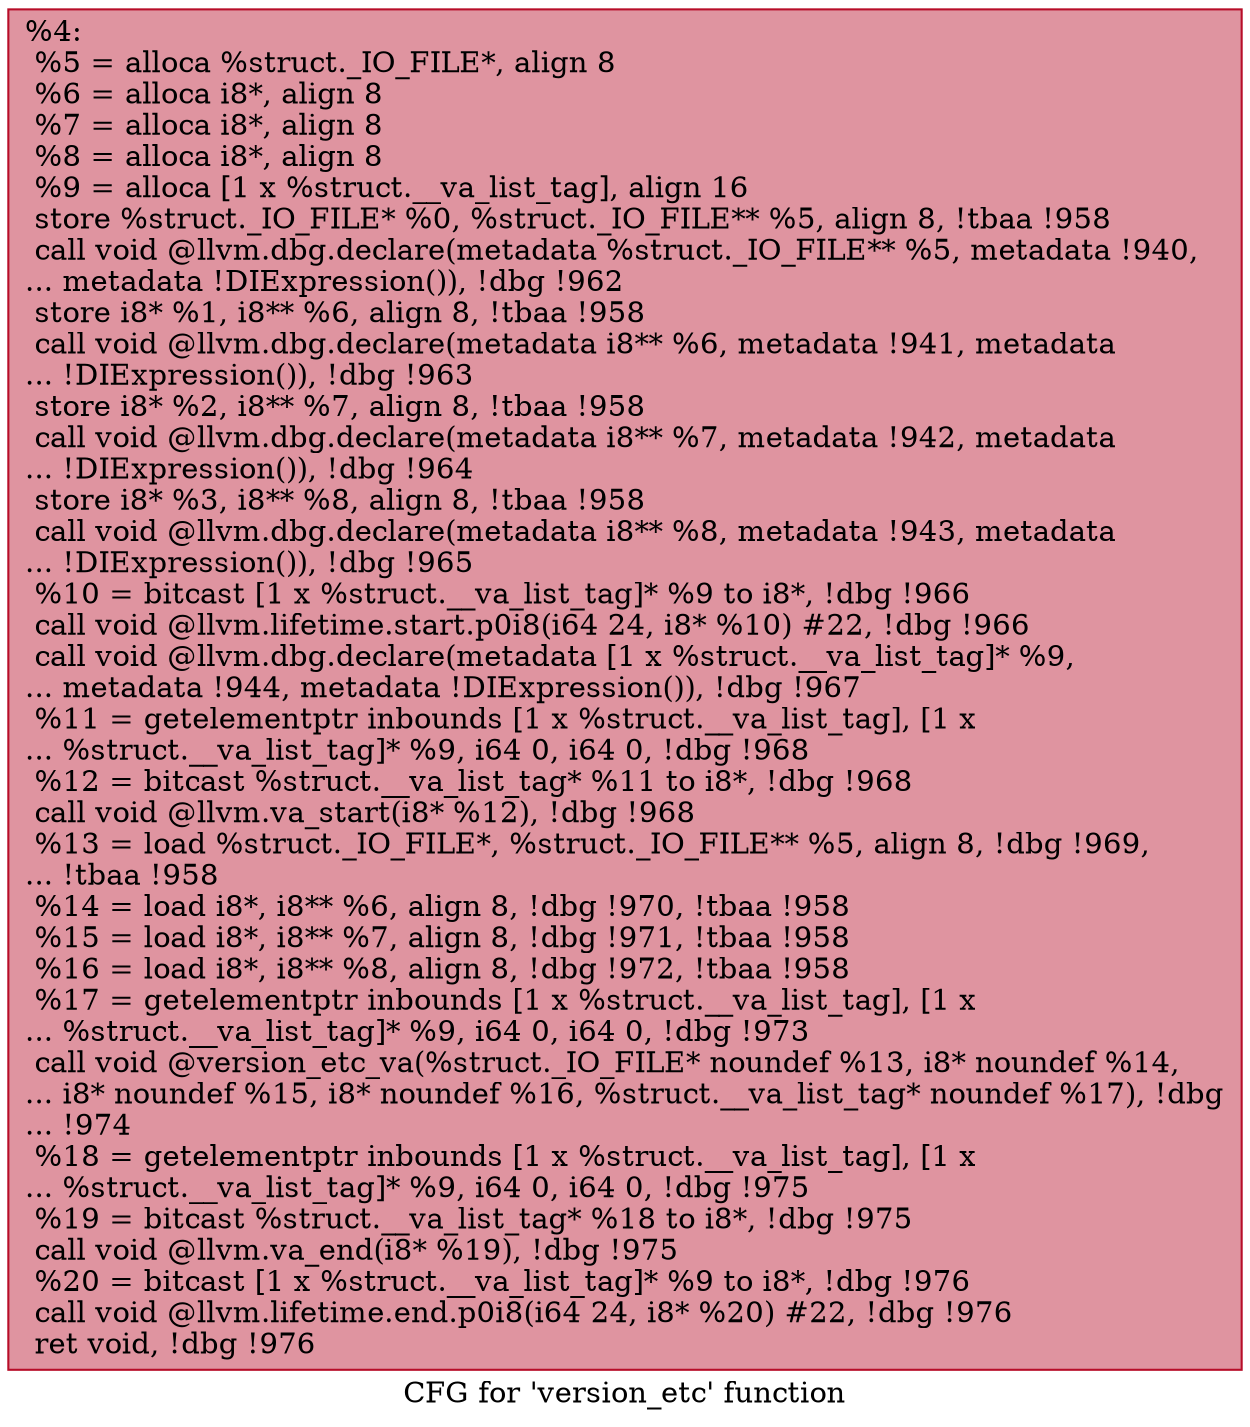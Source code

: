 digraph "CFG for 'version_etc' function" {
	label="CFG for 'version_etc' function";

	Node0xf276a0 [shape=record,color="#b70d28ff", style=filled, fillcolor="#b70d2870",label="{%4:\l  %5 = alloca %struct._IO_FILE*, align 8\l  %6 = alloca i8*, align 8\l  %7 = alloca i8*, align 8\l  %8 = alloca i8*, align 8\l  %9 = alloca [1 x %struct.__va_list_tag], align 16\l  store %struct._IO_FILE* %0, %struct._IO_FILE** %5, align 8, !tbaa !958\l  call void @llvm.dbg.declare(metadata %struct._IO_FILE** %5, metadata !940,\l... metadata !DIExpression()), !dbg !962\l  store i8* %1, i8** %6, align 8, !tbaa !958\l  call void @llvm.dbg.declare(metadata i8** %6, metadata !941, metadata\l... !DIExpression()), !dbg !963\l  store i8* %2, i8** %7, align 8, !tbaa !958\l  call void @llvm.dbg.declare(metadata i8** %7, metadata !942, metadata\l... !DIExpression()), !dbg !964\l  store i8* %3, i8** %8, align 8, !tbaa !958\l  call void @llvm.dbg.declare(metadata i8** %8, metadata !943, metadata\l... !DIExpression()), !dbg !965\l  %10 = bitcast [1 x %struct.__va_list_tag]* %9 to i8*, !dbg !966\l  call void @llvm.lifetime.start.p0i8(i64 24, i8* %10) #22, !dbg !966\l  call void @llvm.dbg.declare(metadata [1 x %struct.__va_list_tag]* %9,\l... metadata !944, metadata !DIExpression()), !dbg !967\l  %11 = getelementptr inbounds [1 x %struct.__va_list_tag], [1 x\l... %struct.__va_list_tag]* %9, i64 0, i64 0, !dbg !968\l  %12 = bitcast %struct.__va_list_tag* %11 to i8*, !dbg !968\l  call void @llvm.va_start(i8* %12), !dbg !968\l  %13 = load %struct._IO_FILE*, %struct._IO_FILE** %5, align 8, !dbg !969,\l... !tbaa !958\l  %14 = load i8*, i8** %6, align 8, !dbg !970, !tbaa !958\l  %15 = load i8*, i8** %7, align 8, !dbg !971, !tbaa !958\l  %16 = load i8*, i8** %8, align 8, !dbg !972, !tbaa !958\l  %17 = getelementptr inbounds [1 x %struct.__va_list_tag], [1 x\l... %struct.__va_list_tag]* %9, i64 0, i64 0, !dbg !973\l  call void @version_etc_va(%struct._IO_FILE* noundef %13, i8* noundef %14,\l... i8* noundef %15, i8* noundef %16, %struct.__va_list_tag* noundef %17), !dbg\l... !974\l  %18 = getelementptr inbounds [1 x %struct.__va_list_tag], [1 x\l... %struct.__va_list_tag]* %9, i64 0, i64 0, !dbg !975\l  %19 = bitcast %struct.__va_list_tag* %18 to i8*, !dbg !975\l  call void @llvm.va_end(i8* %19), !dbg !975\l  %20 = bitcast [1 x %struct.__va_list_tag]* %9 to i8*, !dbg !976\l  call void @llvm.lifetime.end.p0i8(i64 24, i8* %20) #22, !dbg !976\l  ret void, !dbg !976\l}"];
}

